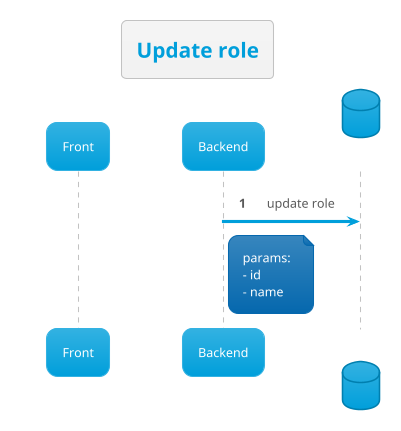 @startuml
!theme bluegray

title Update role
autonumber

participant "Front" as F
participant "Backend" as B
database "DB" as DB

B -> DB: update role
    note right B
        params:
        - id
        - name
    end note

@enduml
